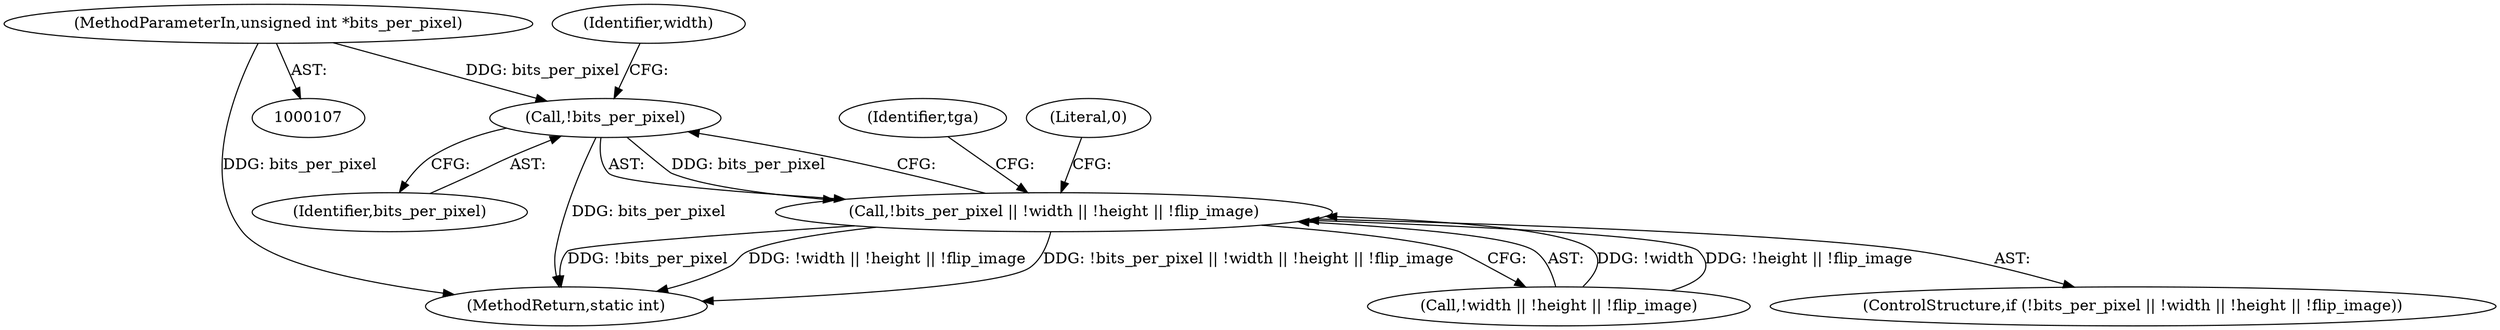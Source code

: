 digraph "0_openjpeg_2cd30c2b06ce332dede81cccad8b334cde997281_0@pointer" {
"1000109" [label="(MethodParameterIn,unsigned int *bits_per_pixel)"];
"1000126" [label="(Call,!bits_per_pixel)"];
"1000125" [label="(Call,!bits_per_pixel || !width || !height || !flip_image)"];
"1000109" [label="(MethodParameterIn,unsigned int *bits_per_pixel)"];
"1000127" [label="(Identifier,bits_per_pixel)"];
"1000124" [label="(ControlStructure,if (!bits_per_pixel || !width || !height || !flip_image))"];
"1000289" [label="(MethodReturn,static int)"];
"1000126" [label="(Call,!bits_per_pixel)"];
"1000142" [label="(Identifier,tga)"];
"1000130" [label="(Identifier,width)"];
"1000125" [label="(Call,!bits_per_pixel || !width || !height || !flip_image)"];
"1000128" [label="(Call,!width || !height || !flip_image)"];
"1000138" [label="(Literal,0)"];
"1000109" -> "1000107"  [label="AST: "];
"1000109" -> "1000289"  [label="DDG: bits_per_pixel"];
"1000109" -> "1000126"  [label="DDG: bits_per_pixel"];
"1000126" -> "1000125"  [label="AST: "];
"1000126" -> "1000127"  [label="CFG: "];
"1000127" -> "1000126"  [label="AST: "];
"1000130" -> "1000126"  [label="CFG: "];
"1000125" -> "1000126"  [label="CFG: "];
"1000126" -> "1000289"  [label="DDG: bits_per_pixel"];
"1000126" -> "1000125"  [label="DDG: bits_per_pixel"];
"1000125" -> "1000124"  [label="AST: "];
"1000125" -> "1000128"  [label="CFG: "];
"1000128" -> "1000125"  [label="AST: "];
"1000138" -> "1000125"  [label="CFG: "];
"1000142" -> "1000125"  [label="CFG: "];
"1000125" -> "1000289"  [label="DDG: !bits_per_pixel || !width || !height || !flip_image"];
"1000125" -> "1000289"  [label="DDG: !bits_per_pixel"];
"1000125" -> "1000289"  [label="DDG: !width || !height || !flip_image"];
"1000128" -> "1000125"  [label="DDG: !width"];
"1000128" -> "1000125"  [label="DDG: !height || !flip_image"];
}
